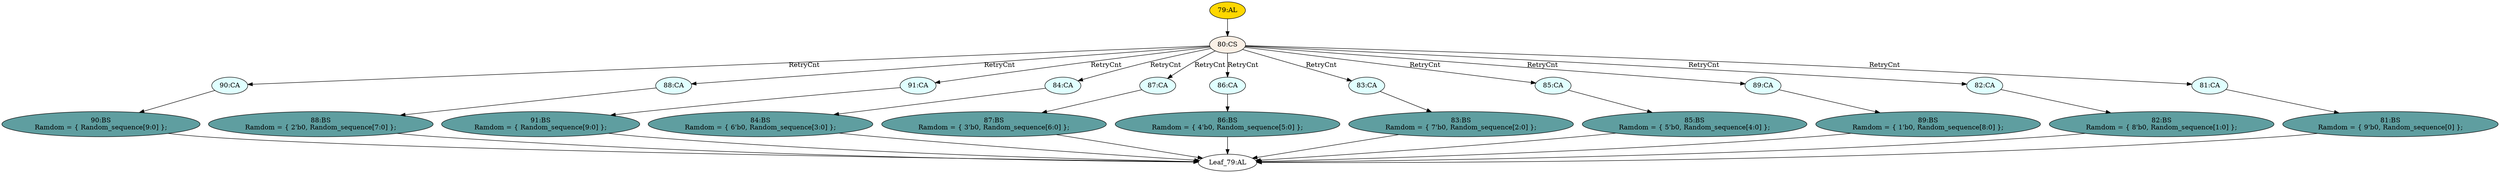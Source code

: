strict digraph "" {
	node [label="\N"];
	"90:CA"	 [ast="<pyverilog.vparser.ast.Case object at 0x7f970f942390>",
		fillcolor=lightcyan,
		label="90:CA",
		statements="[]",
		style=filled,
		typ=Case];
	"90:BS"	 [ast="<pyverilog.vparser.ast.BlockingSubstitution object at 0x7f970f942410>",
		fillcolor=cadetblue,
		label="90:BS
Ramdom = { Random_sequence[9:0] };",
		statements="[<pyverilog.vparser.ast.BlockingSubstitution object at 0x7f970f942410>]",
		style=filled,
		typ=BlockingSubstitution];
	"90:CA" -> "90:BS"	 [cond="[]",
		lineno=None];
	"82:BS"	 [ast="<pyverilog.vparser.ast.BlockingSubstitution object at 0x7f970f9426d0>",
		fillcolor=cadetblue,
		label="82:BS
Ramdom = { 8'b0, Random_sequence[1:0] };",
		statements="[<pyverilog.vparser.ast.BlockingSubstitution object at 0x7f970f9426d0>]",
		style=filled,
		typ=BlockingSubstitution];
	"Leaf_79:AL"	 [def_var="['Ramdom']",
		label="Leaf_79:AL"];
	"82:BS" -> "Leaf_79:AL"	 [cond="[]",
		lineno=None];
	"88:BS"	 [ast="<pyverilog.vparser.ast.BlockingSubstitution object at 0x7f970f9429d0>",
		fillcolor=cadetblue,
		label="88:BS
Ramdom = { 2'b0, Random_sequence[7:0] };",
		statements="[<pyverilog.vparser.ast.BlockingSubstitution object at 0x7f970f9429d0>]",
		style=filled,
		typ=BlockingSubstitution];
	"88:BS" -> "Leaf_79:AL"	 [cond="[]",
		lineno=None];
	"88:CA"	 [ast="<pyverilog.vparser.ast.Case object at 0x7f970f942c90>",
		fillcolor=lightcyan,
		label="88:CA",
		statements="[]",
		style=filled,
		typ=Case];
	"88:CA" -> "88:BS"	 [cond="[]",
		lineno=None];
	"91:CA"	 [ast="<pyverilog.vparser.ast.Case object at 0x7f970f942d10>",
		fillcolor=lightcyan,
		label="91:CA",
		statements="[]",
		style=filled,
		typ=Case];
	"91:BS"	 [ast="<pyverilog.vparser.ast.BlockingSubstitution object at 0x7f970f942d50>",
		fillcolor=cadetblue,
		label="91:BS
Ramdom = { Random_sequence[9:0] };",
		statements="[<pyverilog.vparser.ast.BlockingSubstitution object at 0x7f970f942d50>]",
		style=filled,
		typ=BlockingSubstitution];
	"91:CA" -> "91:BS"	 [cond="[]",
		lineno=None];
	"85:BS"	 [ast="<pyverilog.vparser.ast.BlockingSubstitution object at 0x7f970f942fd0>",
		fillcolor=cadetblue,
		label="85:BS
Ramdom = { 5'b0, Random_sequence[4:0] };",
		statements="[<pyverilog.vparser.ast.BlockingSubstitution object at 0x7f970f942fd0>]",
		style=filled,
		typ=BlockingSubstitution];
	"85:BS" -> "Leaf_79:AL"	 [cond="[]",
		lineno=None];
	"89:BS"	 [ast="<pyverilog.vparser.ast.BlockingSubstitution object at 0x7f970f9462d0>",
		fillcolor=cadetblue,
		label="89:BS
Ramdom = { 1'b0, Random_sequence[8:0] };",
		statements="[<pyverilog.vparser.ast.BlockingSubstitution object at 0x7f970f9462d0>]",
		style=filled,
		typ=BlockingSubstitution];
	"89:BS" -> "Leaf_79:AL"	 [cond="[]",
		lineno=None];
	"84:CA"	 [ast="<pyverilog.vparser.ast.Case object at 0x7f970f953090>",
		fillcolor=lightcyan,
		label="84:CA",
		statements="[]",
		style=filled,
		typ=Case];
	"84:BS"	 [ast="<pyverilog.vparser.ast.BlockingSubstitution object at 0x7f970f953110>",
		fillcolor=cadetblue,
		label="84:BS
Ramdom = { 6'b0, Random_sequence[3:0] };",
		statements="[<pyverilog.vparser.ast.BlockingSubstitution object at 0x7f970f953110>]",
		style=filled,
		typ=BlockingSubstitution];
	"84:CA" -> "84:BS"	 [cond="[]",
		lineno=None];
	"81:BS"	 [ast="<pyverilog.vparser.ast.BlockingSubstitution object at 0x7f970f946850>",
		fillcolor=cadetblue,
		label="81:BS
Ramdom = { 9'b0, Random_sequence[0] };",
		statements="[<pyverilog.vparser.ast.BlockingSubstitution object at 0x7f970f946850>]",
		style=filled,
		typ=BlockingSubstitution];
	"81:BS" -> "Leaf_79:AL"	 [cond="[]",
		lineno=None];
	"87:CA"	 [ast="<pyverilog.vparser.ast.Case object at 0x7f970f946ad0>",
		fillcolor=lightcyan,
		label="87:CA",
		statements="[]",
		style=filled,
		typ=Case];
	"87:BS"	 [ast="<pyverilog.vparser.ast.BlockingSubstitution object at 0x7f970f946b50>",
		fillcolor=cadetblue,
		label="87:BS
Ramdom = { 3'b0, Random_sequence[6:0] };",
		statements="[<pyverilog.vparser.ast.BlockingSubstitution object at 0x7f970f946b50>]",
		style=filled,
		typ=BlockingSubstitution];
	"87:CA" -> "87:BS"	 [cond="[]",
		lineno=None];
	"80:CS"	 [ast="<pyverilog.vparser.ast.CaseStatement object at 0x7f970f946d90>",
		fillcolor=linen,
		label="80:CS",
		statements="[]",
		style=filled,
		typ=CaseStatement];
	"80:CS" -> "90:CA"	 [cond="['RetryCnt']",
		label=RetryCnt,
		lineno=80];
	"80:CS" -> "88:CA"	 [cond="['RetryCnt']",
		label=RetryCnt,
		lineno=80];
	"80:CS" -> "91:CA"	 [cond="['RetryCnt']",
		label=RetryCnt,
		lineno=80];
	"80:CS" -> "84:CA"	 [cond="['RetryCnt']",
		label=RetryCnt,
		lineno=80];
	"80:CS" -> "87:CA"	 [cond="['RetryCnt']",
		label=RetryCnt,
		lineno=80];
	"86:CA"	 [ast="<pyverilog.vparser.ast.Case object at 0x7f970f9534d0>",
		fillcolor=lightcyan,
		label="86:CA",
		statements="[]",
		style=filled,
		typ=Case];
	"80:CS" -> "86:CA"	 [cond="['RetryCnt']",
		label=RetryCnt,
		lineno=80];
	"83:CA"	 [ast="<pyverilog.vparser.ast.Case object at 0x7f970f946f90>",
		fillcolor=lightcyan,
		label="83:CA",
		statements="[]",
		style=filled,
		typ=Case];
	"80:CS" -> "83:CA"	 [cond="['RetryCnt']",
		label=RetryCnt,
		lineno=80];
	"85:CA"	 [ast="<pyverilog.vparser.ast.Case object at 0x7f970f953410>",
		fillcolor=lightcyan,
		label="85:CA",
		statements="[]",
		style=filled,
		typ=Case];
	"80:CS" -> "85:CA"	 [cond="['RetryCnt']",
		label=RetryCnt,
		lineno=80];
	"89:CA"	 [ast="<pyverilog.vparser.ast.Case object at 0x7f970f953850>",
		fillcolor=lightcyan,
		label="89:CA",
		statements="[]",
		style=filled,
		typ=Case];
	"80:CS" -> "89:CA"	 [cond="['RetryCnt']",
		label=RetryCnt,
		lineno=80];
	"82:CA"	 [ast="<pyverilog.vparser.ast.Case object at 0x7f970f946ed0>",
		fillcolor=lightcyan,
		label="82:CA",
		statements="[]",
		style=filled,
		typ=Case];
	"80:CS" -> "82:CA"	 [cond="['RetryCnt']",
		label=RetryCnt,
		lineno=80];
	"81:CA"	 [ast="<pyverilog.vparser.ast.Case object at 0x7f970f946e50>",
		fillcolor=lightcyan,
		label="81:CA",
		statements="[]",
		style=filled,
		typ=Case];
	"80:CS" -> "81:CA"	 [cond="['RetryCnt']",
		label=RetryCnt,
		lineno=80];
	"86:BS"	 [ast="<pyverilog.vparser.ast.BlockingSubstitution object at 0x7f970f953550>",
		fillcolor=cadetblue,
		label="86:BS
Ramdom = { 4'b0, Random_sequence[5:0] };",
		statements="[<pyverilog.vparser.ast.BlockingSubstitution object at 0x7f970f953550>]",
		style=filled,
		typ=BlockingSubstitution];
	"86:CA" -> "86:BS"	 [cond="[]",
		lineno=None];
	"83:BS"	 [ast="<pyverilog.vparser.ast.BlockingSubstitution object at 0x7f970f946590>",
		fillcolor=cadetblue,
		label="83:BS
Ramdom = { 7'b0, Random_sequence[2:0] };",
		statements="[<pyverilog.vparser.ast.BlockingSubstitution object at 0x7f970f946590>]",
		style=filled,
		typ=BlockingSubstitution];
	"83:BS" -> "Leaf_79:AL"	 [cond="[]",
		lineno=None];
	"83:CA" -> "83:BS"	 [cond="[]",
		lineno=None];
	"85:CA" -> "85:BS"	 [cond="[]",
		lineno=None];
	"89:CA" -> "89:BS"	 [cond="[]",
		lineno=None];
	"91:BS" -> "Leaf_79:AL"	 [cond="[]",
		lineno=None];
	"84:BS" -> "Leaf_79:AL"	 [cond="[]",
		lineno=None];
	"82:CA" -> "82:BS"	 [cond="[]",
		lineno=None];
	"90:BS" -> "Leaf_79:AL"	 [cond="[]",
		lineno=None];
	"79:AL"	 [ast="<pyverilog.vparser.ast.Always object at 0x7f970f953950>",
		clk_sens=False,
		fillcolor=gold,
		label="79:AL",
		sens="['RetryCnt', 'Random_sequence']",
		statements="[]",
		style=filled,
		typ=Always,
		use_var="['Random_sequence', 'RetryCnt']"];
	"79:AL" -> "80:CS"	 [cond="[]",
		lineno=None];
	"86:BS" -> "Leaf_79:AL"	 [cond="[]",
		lineno=None];
	"87:BS" -> "Leaf_79:AL"	 [cond="[]",
		lineno=None];
	"81:CA" -> "81:BS"	 [cond="[]",
		lineno=None];
}
